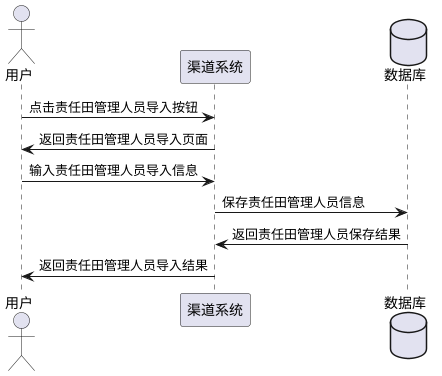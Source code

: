 @startuml
actor 用户
participant 渠道系统
database 数据库

用户->渠道系统:点击责任田管理人员导入按钮
渠道系统->用户:返回责任田管理人员导入页面
用户->渠道系统:输入责任田管理人员导入信息
渠道系统->数据库:保存责任田管理人员信息
数据库->渠道系统:返回责任田管理人员保存结果
渠道系统->用户:返回责任田管理人员导入结果
@enduml